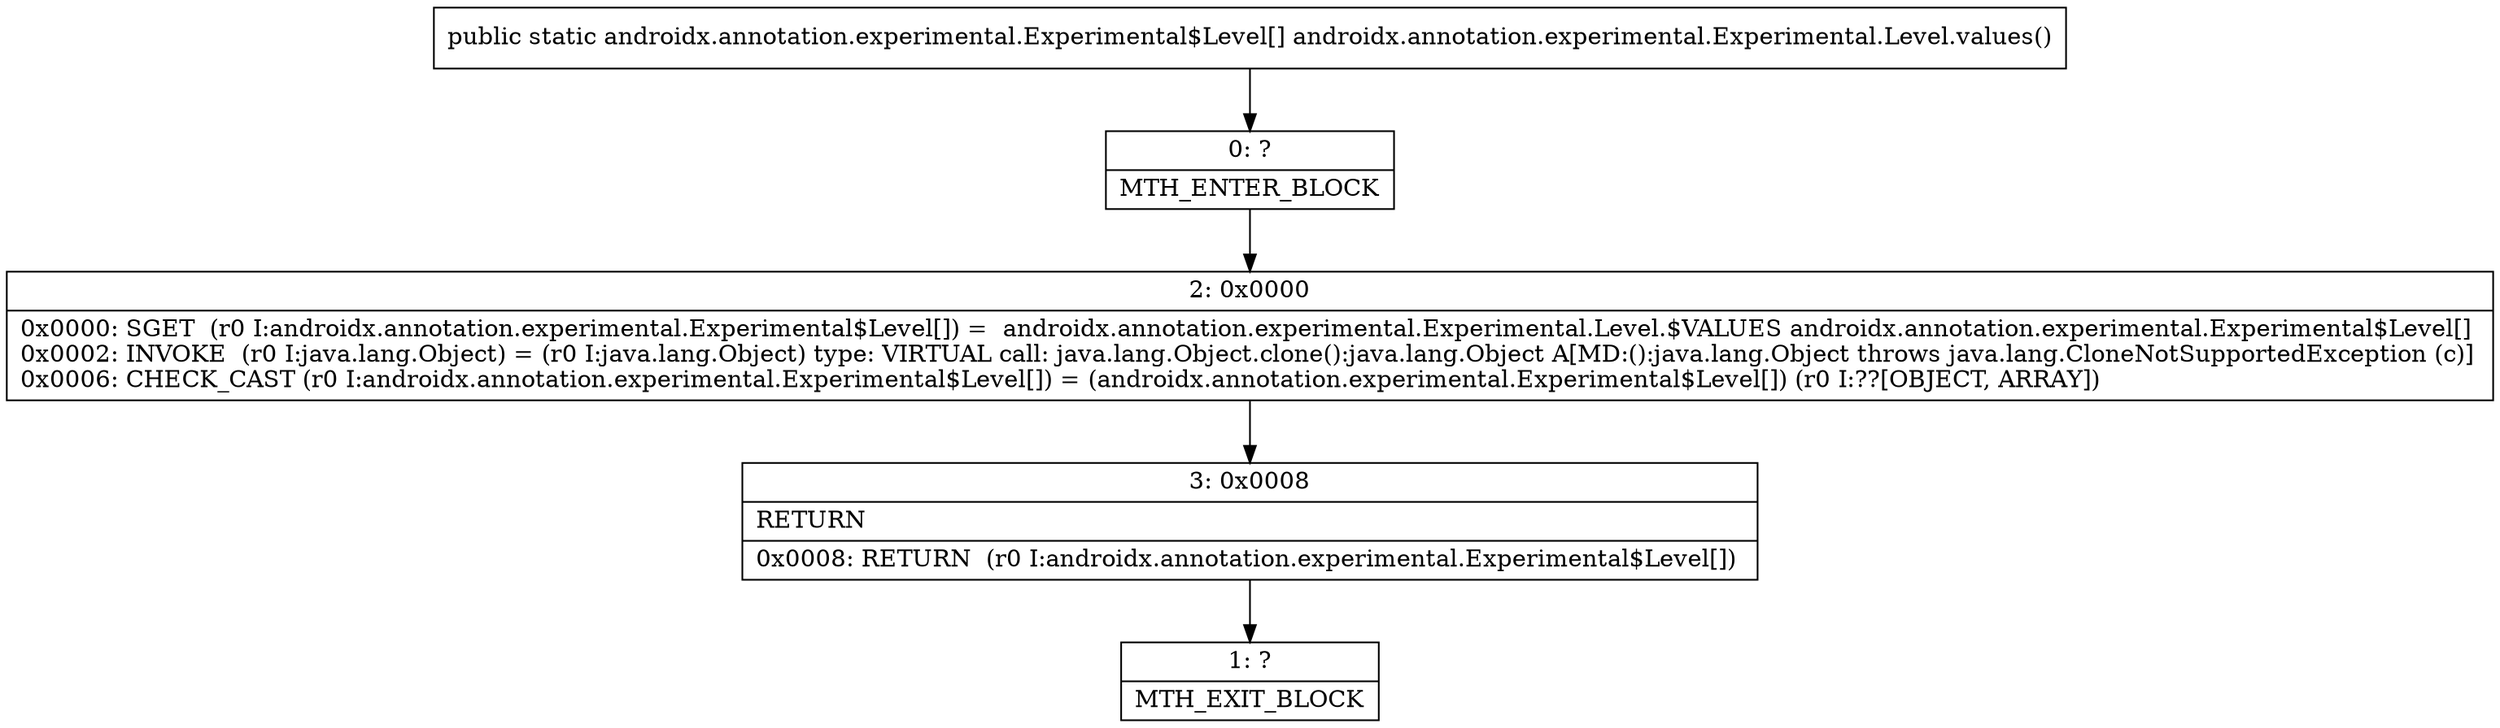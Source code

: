 digraph "CFG forandroidx.annotation.experimental.Experimental.Level.values()[Landroidx\/annotation\/experimental\/Experimental$Level;" {
Node_0 [shape=record,label="{0\:\ ?|MTH_ENTER_BLOCK\l}"];
Node_2 [shape=record,label="{2\:\ 0x0000|0x0000: SGET  (r0 I:androidx.annotation.experimental.Experimental$Level[]) =  androidx.annotation.experimental.Experimental.Level.$VALUES androidx.annotation.experimental.Experimental$Level[] \l0x0002: INVOKE  (r0 I:java.lang.Object) = (r0 I:java.lang.Object) type: VIRTUAL call: java.lang.Object.clone():java.lang.Object A[MD:():java.lang.Object throws java.lang.CloneNotSupportedException (c)]\l0x0006: CHECK_CAST (r0 I:androidx.annotation.experimental.Experimental$Level[]) = (androidx.annotation.experimental.Experimental$Level[]) (r0 I:??[OBJECT, ARRAY]) \l}"];
Node_3 [shape=record,label="{3\:\ 0x0008|RETURN\l|0x0008: RETURN  (r0 I:androidx.annotation.experimental.Experimental$Level[]) \l}"];
Node_1 [shape=record,label="{1\:\ ?|MTH_EXIT_BLOCK\l}"];
MethodNode[shape=record,label="{public static androidx.annotation.experimental.Experimental$Level[] androidx.annotation.experimental.Experimental.Level.values() }"];
MethodNode -> Node_0;Node_0 -> Node_2;
Node_2 -> Node_3;
Node_3 -> Node_1;
}

